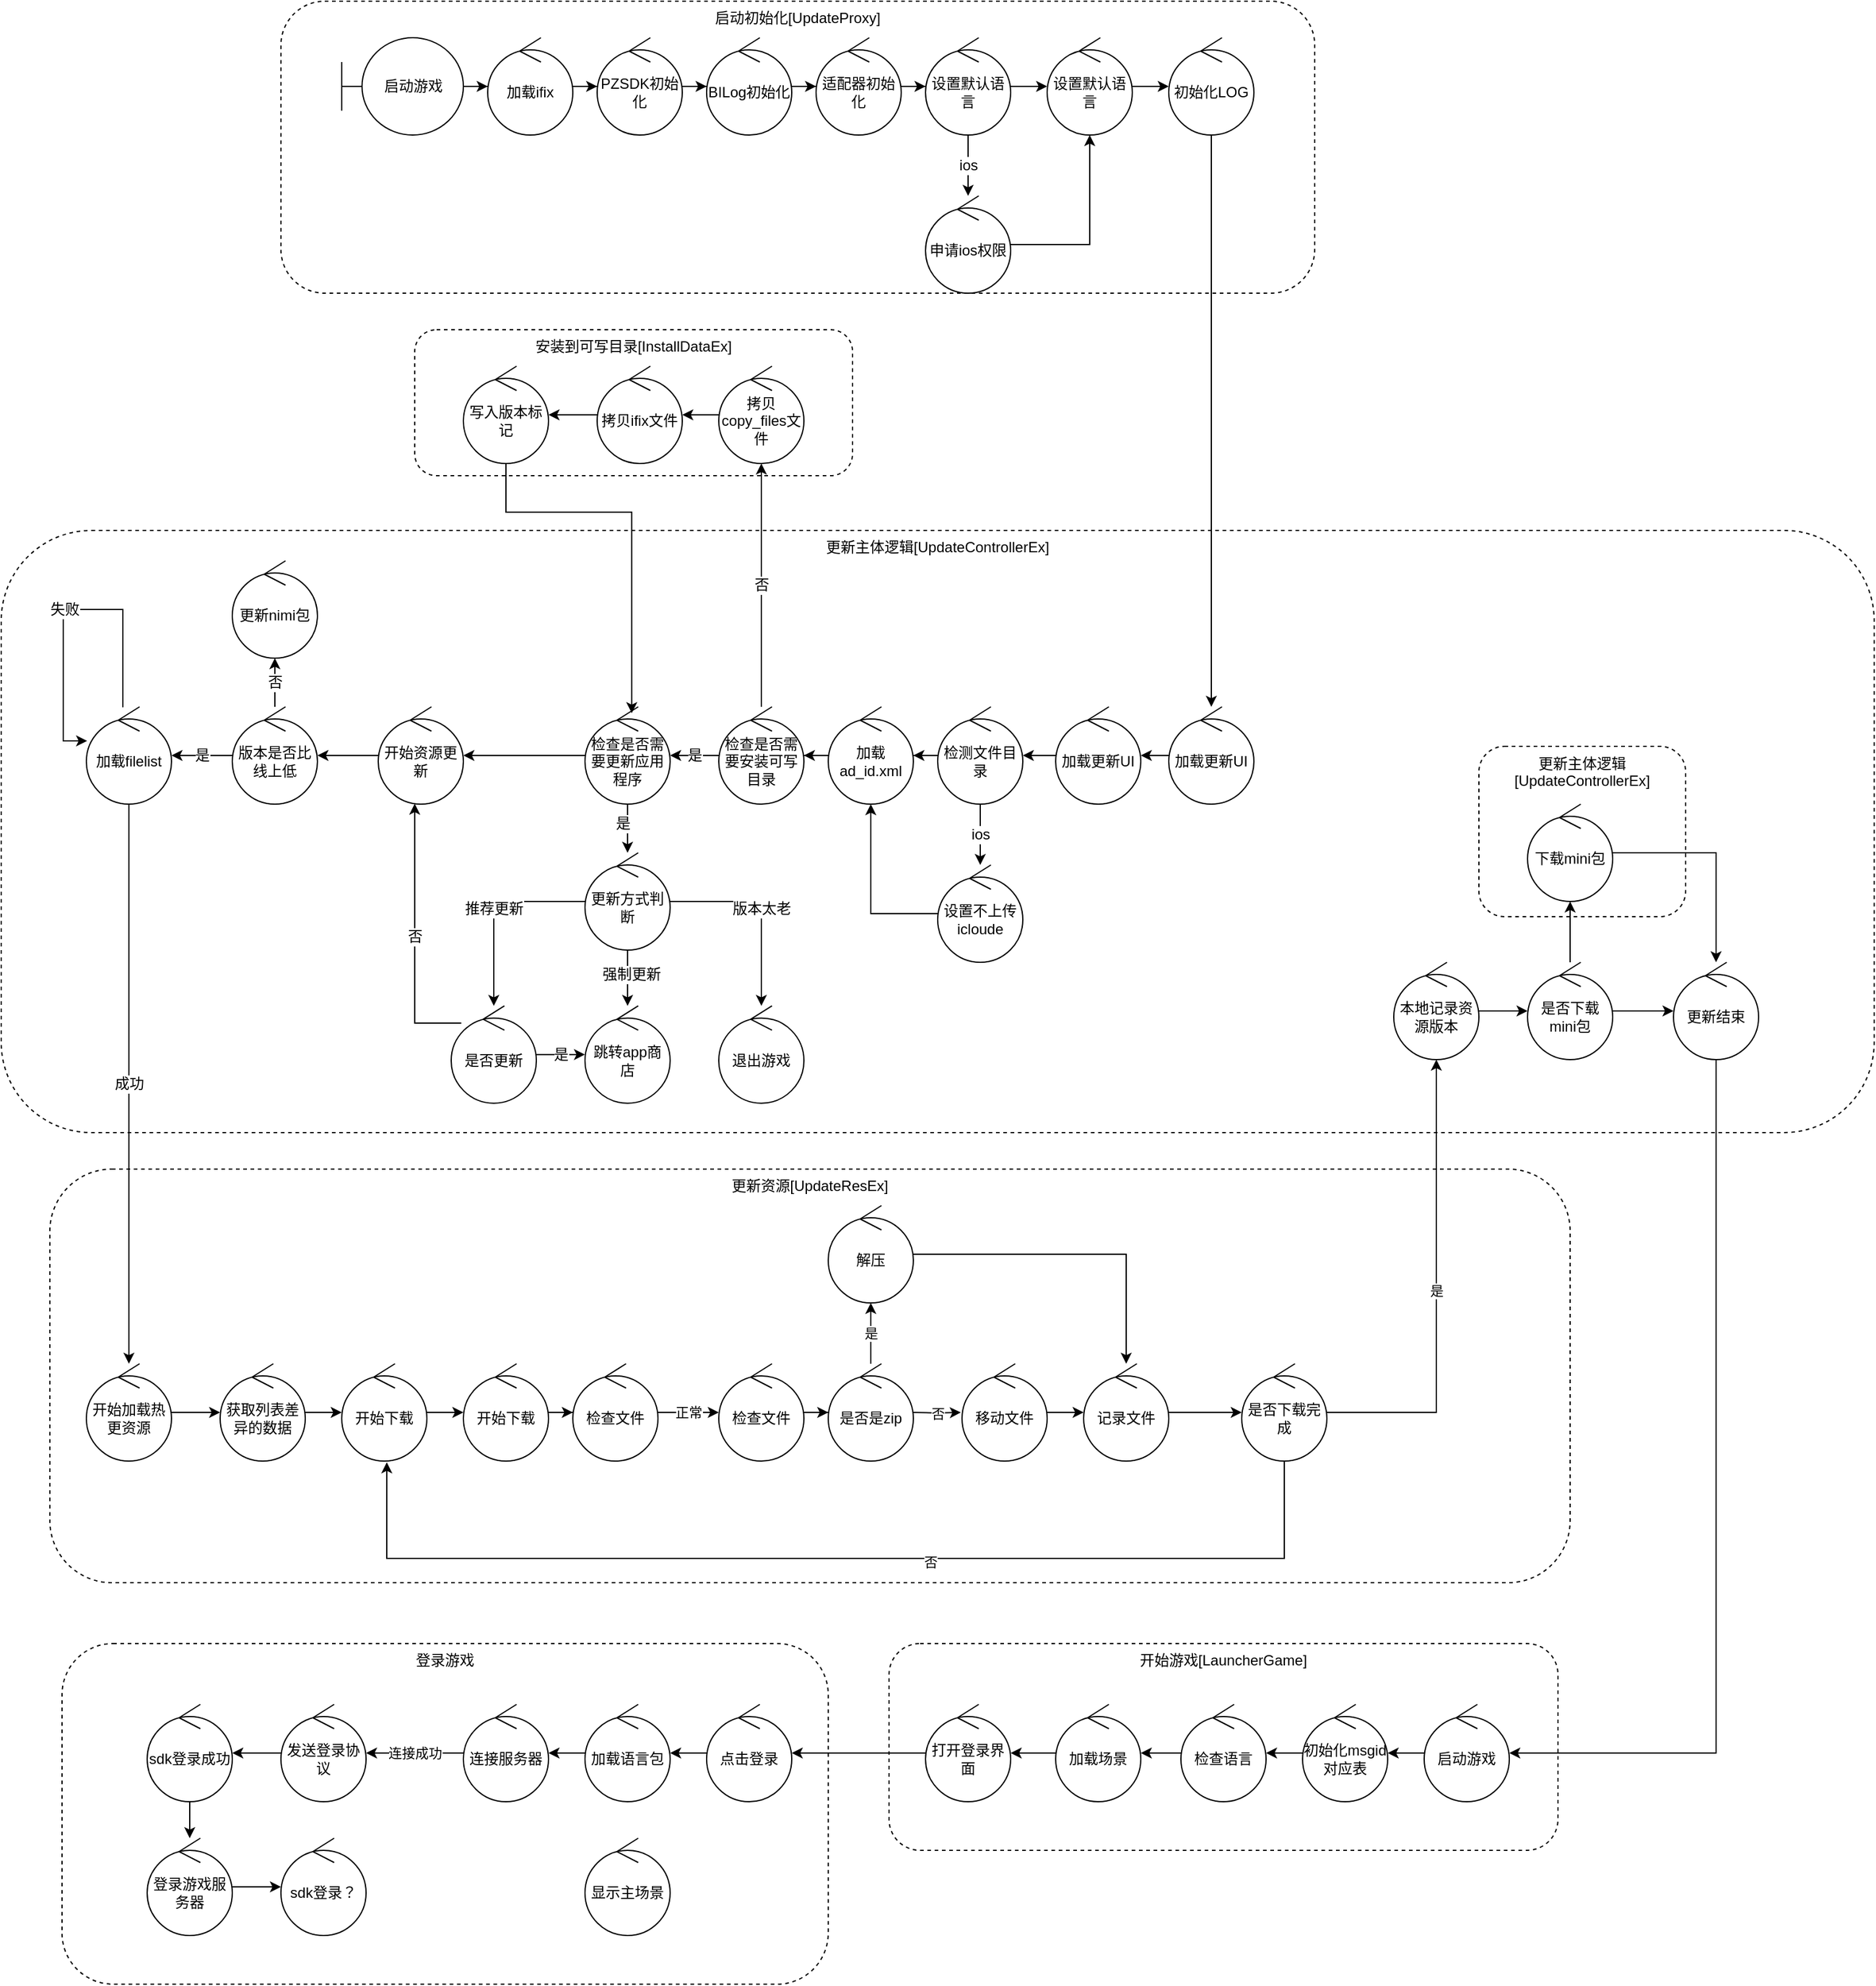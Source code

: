 <mxfile version="18.2.0" type="github">
  <diagram id="8CQ7pHACSbwYYKle6tcx" name="第 1 页">
    <mxGraphModel dx="1467" dy="766" grid="1" gridSize="10" guides="1" tooltips="1" connect="1" arrows="1" fold="1" page="1" pageScale="1" pageWidth="827" pageHeight="1169" math="0" shadow="0">
      <root>
        <mxCell id="0" />
        <mxCell id="1" parent="0" />
        <mxCell id="T8f0lB24S4ym5IK2Bucu-40" value="开始游戏[LauncherGame]" style="rounded=1;whiteSpace=wrap;html=1;fontSize=12;dashed=1;fillColor=none;verticalAlign=top;" parent="1" vertex="1">
          <mxGeometry x="780" y="1500" width="550" height="170" as="geometry" />
        </mxCell>
        <mxCell id="T8f0lB24S4ym5IK2Bucu-38" value="更新主体逻辑[UpdateControllerEx]" style="rounded=1;whiteSpace=wrap;html=1;fontSize=12;dashed=1;fillColor=none;verticalAlign=top;" parent="1" vertex="1">
          <mxGeometry x="1265" y="762.5" width="170" height="140" as="geometry" />
        </mxCell>
        <mxCell id="T8f0lB24S4ym5IK2Bucu-37" value="更新主体逻辑[UpdateControllerEx]" style="rounded=1;whiteSpace=wrap;html=1;fontSize=12;dashed=1;fillColor=none;verticalAlign=top;" parent="1" vertex="1">
          <mxGeometry x="50" y="585" width="1540" height="495" as="geometry" />
        </mxCell>
        <mxCell id="Xlquk3ks9NL8d3izdVPQ-58" value="启动初始化[UpdateProxy]" style="rounded=1;whiteSpace=wrap;html=1;fontSize=12;dashed=1;fillColor=none;verticalAlign=top;" parent="1" vertex="1">
          <mxGeometry x="280" y="150" width="850" height="240" as="geometry" />
        </mxCell>
        <mxCell id="T8f0lB24S4ym5IK2Bucu-29" value="更新资源[UpdateResEx]" style="rounded=1;whiteSpace=wrap;html=1;fontSize=12;dashed=1;fillColor=none;verticalAlign=top;" parent="1" vertex="1">
          <mxGeometry x="90" y="1110" width="1250" height="340" as="geometry" />
        </mxCell>
        <mxCell id="Xlquk3ks9NL8d3izdVPQ-56" value="安装到可写目录[InstallDataEx]" style="rounded=1;whiteSpace=wrap;html=1;fontSize=12;dashed=1;fillColor=none;verticalAlign=top;" parent="1" vertex="1">
          <mxGeometry x="390" y="420" width="360" height="120" as="geometry" />
        </mxCell>
        <mxCell id="Xlquk3ks9NL8d3izdVPQ-8" style="edgeStyle=orthogonalEdgeStyle;rounded=0;orthogonalLoop=1;jettySize=auto;html=1;fontSize=12;" parent="1" source="Xlquk3ks9NL8d3izdVPQ-1" target="Xlquk3ks9NL8d3izdVPQ-6" edge="1">
          <mxGeometry relative="1" as="geometry" />
        </mxCell>
        <mxCell id="Xlquk3ks9NL8d3izdVPQ-1" value="启动游戏" style="shape=umlBoundary;whiteSpace=wrap;html=1;fontSize=12;" parent="1" vertex="1">
          <mxGeometry x="330" y="180" width="100" height="80" as="geometry" />
        </mxCell>
        <mxCell id="Xlquk3ks9NL8d3izdVPQ-10" value="" style="edgeStyle=orthogonalEdgeStyle;rounded=0;orthogonalLoop=1;jettySize=auto;html=1;fontSize=12;" parent="1" source="Xlquk3ks9NL8d3izdVPQ-6" target="Xlquk3ks9NL8d3izdVPQ-9" edge="1">
          <mxGeometry relative="1" as="geometry" />
        </mxCell>
        <mxCell id="Xlquk3ks9NL8d3izdVPQ-6" value="加载ifix" style="ellipse;shape=umlControl;whiteSpace=wrap;html=1;fontSize=12;" parent="1" vertex="1">
          <mxGeometry x="450" y="180" width="70" height="80" as="geometry" />
        </mxCell>
        <mxCell id="Xlquk3ks9NL8d3izdVPQ-12" value="" style="edgeStyle=orthogonalEdgeStyle;rounded=0;orthogonalLoop=1;jettySize=auto;html=1;fontSize=12;" parent="1" source="Xlquk3ks9NL8d3izdVPQ-9" target="Xlquk3ks9NL8d3izdVPQ-11" edge="1">
          <mxGeometry relative="1" as="geometry" />
        </mxCell>
        <mxCell id="Xlquk3ks9NL8d3izdVPQ-9" value="PZSDK初始化" style="ellipse;shape=umlControl;whiteSpace=wrap;html=1;fontSize=12;" parent="1" vertex="1">
          <mxGeometry x="540" y="180" width="70" height="80" as="geometry" />
        </mxCell>
        <mxCell id="Xlquk3ks9NL8d3izdVPQ-14" value="" style="edgeStyle=orthogonalEdgeStyle;rounded=0;orthogonalLoop=1;jettySize=auto;html=1;fontSize=12;" parent="1" source="Xlquk3ks9NL8d3izdVPQ-11" target="Xlquk3ks9NL8d3izdVPQ-13" edge="1">
          <mxGeometry relative="1" as="geometry" />
        </mxCell>
        <mxCell id="Xlquk3ks9NL8d3izdVPQ-11" value="BILog初始化" style="ellipse;shape=umlControl;whiteSpace=wrap;html=1;fontSize=12;" parent="1" vertex="1">
          <mxGeometry x="630" y="180" width="70" height="80" as="geometry" />
        </mxCell>
        <mxCell id="Xlquk3ks9NL8d3izdVPQ-17" value="" style="edgeStyle=orthogonalEdgeStyle;rounded=0;orthogonalLoop=1;jettySize=auto;html=1;fontSize=12;" parent="1" source="Xlquk3ks9NL8d3izdVPQ-13" target="Xlquk3ks9NL8d3izdVPQ-16" edge="1">
          <mxGeometry relative="1" as="geometry" />
        </mxCell>
        <mxCell id="Xlquk3ks9NL8d3izdVPQ-13" value="适配器初始化" style="ellipse;shape=umlControl;whiteSpace=wrap;html=1;fontSize=12;" parent="1" vertex="1">
          <mxGeometry x="720" y="180" width="70" height="80" as="geometry" />
        </mxCell>
        <mxCell id="Xlquk3ks9NL8d3izdVPQ-19" value="ios" style="edgeStyle=orthogonalEdgeStyle;rounded=0;orthogonalLoop=1;jettySize=auto;html=1;fontSize=12;" parent="1" source="Xlquk3ks9NL8d3izdVPQ-16" target="Xlquk3ks9NL8d3izdVPQ-18" edge="1">
          <mxGeometry relative="1" as="geometry">
            <Array as="points">
              <mxPoint x="845" y="290" />
              <mxPoint x="845" y="290" />
            </Array>
          </mxGeometry>
        </mxCell>
        <mxCell id="Xlquk3ks9NL8d3izdVPQ-21" value="" style="edgeStyle=orthogonalEdgeStyle;rounded=0;orthogonalLoop=1;jettySize=auto;html=1;fontSize=12;" parent="1" source="Xlquk3ks9NL8d3izdVPQ-16" target="Xlquk3ks9NL8d3izdVPQ-20" edge="1">
          <mxGeometry relative="1" as="geometry" />
        </mxCell>
        <mxCell id="Xlquk3ks9NL8d3izdVPQ-16" value="设置默认语言" style="ellipse;shape=umlControl;whiteSpace=wrap;html=1;fontSize=12;" parent="1" vertex="1">
          <mxGeometry x="810" y="180" width="70" height="80" as="geometry" />
        </mxCell>
        <mxCell id="Xlquk3ks9NL8d3izdVPQ-22" style="edgeStyle=orthogonalEdgeStyle;rounded=0;orthogonalLoop=1;jettySize=auto;html=1;fontSize=12;" parent="1" source="Xlquk3ks9NL8d3izdVPQ-18" target="Xlquk3ks9NL8d3izdVPQ-20" edge="1">
          <mxGeometry relative="1" as="geometry" />
        </mxCell>
        <mxCell id="Xlquk3ks9NL8d3izdVPQ-18" value="申请ios权限" style="ellipse;shape=umlControl;whiteSpace=wrap;html=1;fontSize=12;" parent="1" vertex="1">
          <mxGeometry x="810" y="310" width="70" height="80" as="geometry" />
        </mxCell>
        <mxCell id="Xlquk3ks9NL8d3izdVPQ-24" value="" style="edgeStyle=orthogonalEdgeStyle;rounded=0;orthogonalLoop=1;jettySize=auto;html=1;fontSize=12;" parent="1" source="Xlquk3ks9NL8d3izdVPQ-20" target="Xlquk3ks9NL8d3izdVPQ-23" edge="1">
          <mxGeometry relative="1" as="geometry" />
        </mxCell>
        <mxCell id="Xlquk3ks9NL8d3izdVPQ-20" value="设置默认语言" style="ellipse;shape=umlControl;whiteSpace=wrap;html=1;fontSize=12;" parent="1" vertex="1">
          <mxGeometry x="910" y="180" width="70" height="80" as="geometry" />
        </mxCell>
        <mxCell id="Xlquk3ks9NL8d3izdVPQ-26" value="" style="edgeStyle=orthogonalEdgeStyle;rounded=0;orthogonalLoop=1;jettySize=auto;html=1;fontSize=12;" parent="1" source="Xlquk3ks9NL8d3izdVPQ-23" target="Xlquk3ks9NL8d3izdVPQ-25" edge="1">
          <mxGeometry relative="1" as="geometry" />
        </mxCell>
        <mxCell id="Xlquk3ks9NL8d3izdVPQ-23" value="初始化LOG" style="ellipse;shape=umlControl;whiteSpace=wrap;html=1;fontSize=12;" parent="1" vertex="1">
          <mxGeometry x="1010" y="180" width="70" height="80" as="geometry" />
        </mxCell>
        <mxCell id="Xlquk3ks9NL8d3izdVPQ-29" value="" style="edgeStyle=orthogonalEdgeStyle;rounded=0;orthogonalLoop=1;jettySize=auto;html=1;fontSize=12;" parent="1" source="Xlquk3ks9NL8d3izdVPQ-25" target="Xlquk3ks9NL8d3izdVPQ-28" edge="1">
          <mxGeometry relative="1" as="geometry" />
        </mxCell>
        <mxCell id="Xlquk3ks9NL8d3izdVPQ-25" value="加载更新UI" style="ellipse;shape=umlControl;whiteSpace=wrap;html=1;fontSize=12;" parent="1" vertex="1">
          <mxGeometry x="1010" y="730" width="70" height="80" as="geometry" />
        </mxCell>
        <mxCell id="Xlquk3ks9NL8d3izdVPQ-31" value="" style="edgeStyle=orthogonalEdgeStyle;rounded=0;orthogonalLoop=1;jettySize=auto;html=1;fontSize=12;" parent="1" source="Xlquk3ks9NL8d3izdVPQ-28" target="Xlquk3ks9NL8d3izdVPQ-30" edge="1">
          <mxGeometry relative="1" as="geometry" />
        </mxCell>
        <mxCell id="Xlquk3ks9NL8d3izdVPQ-28" value="加载更新UI" style="ellipse;shape=umlControl;whiteSpace=wrap;html=1;fontSize=12;" parent="1" vertex="1">
          <mxGeometry x="917" y="730" width="70" height="80" as="geometry" />
        </mxCell>
        <mxCell id="Xlquk3ks9NL8d3izdVPQ-33" value="" style="edgeStyle=orthogonalEdgeStyle;rounded=0;orthogonalLoop=1;jettySize=auto;html=1;fontSize=12;" parent="1" source="Xlquk3ks9NL8d3izdVPQ-30" target="Xlquk3ks9NL8d3izdVPQ-32" edge="1">
          <mxGeometry relative="1" as="geometry" />
        </mxCell>
        <mxCell id="Xlquk3ks9NL8d3izdVPQ-35" value="ios" style="edgeStyle=orthogonalEdgeStyle;rounded=0;orthogonalLoop=1;jettySize=auto;html=1;fontSize=12;" parent="1" source="Xlquk3ks9NL8d3izdVPQ-30" target="Xlquk3ks9NL8d3izdVPQ-34" edge="1">
          <mxGeometry relative="1" as="geometry" />
        </mxCell>
        <mxCell id="Xlquk3ks9NL8d3izdVPQ-30" value="检测文件目录" style="ellipse;shape=umlControl;whiteSpace=wrap;html=1;fontSize=12;" parent="1" vertex="1">
          <mxGeometry x="820" y="730" width="70" height="80" as="geometry" />
        </mxCell>
        <mxCell id="Xlquk3ks9NL8d3izdVPQ-38" value="" style="edgeStyle=orthogonalEdgeStyle;rounded=0;orthogonalLoop=1;jettySize=auto;html=1;fontSize=12;" parent="1" source="Xlquk3ks9NL8d3izdVPQ-32" target="Xlquk3ks9NL8d3izdVPQ-37" edge="1">
          <mxGeometry relative="1" as="geometry" />
        </mxCell>
        <mxCell id="Xlquk3ks9NL8d3izdVPQ-32" value="加载ad_id.xml" style="ellipse;shape=umlControl;whiteSpace=wrap;html=1;fontSize=12;" parent="1" vertex="1">
          <mxGeometry x="730" y="730" width="70" height="80" as="geometry" />
        </mxCell>
        <mxCell id="Xlquk3ks9NL8d3izdVPQ-36" style="edgeStyle=orthogonalEdgeStyle;rounded=0;orthogonalLoop=1;jettySize=auto;html=1;fontSize=12;" parent="1" source="Xlquk3ks9NL8d3izdVPQ-34" target="Xlquk3ks9NL8d3izdVPQ-32" edge="1">
          <mxGeometry relative="1" as="geometry" />
        </mxCell>
        <mxCell id="Xlquk3ks9NL8d3izdVPQ-34" value="设置不上传icloude" style="ellipse;shape=umlControl;whiteSpace=wrap;html=1;fontSize=12;" parent="1" vertex="1">
          <mxGeometry x="820" y="860" width="70" height="80" as="geometry" />
        </mxCell>
        <mxCell id="Xlquk3ks9NL8d3izdVPQ-60" value="是" style="edgeStyle=orthogonalEdgeStyle;rounded=0;orthogonalLoop=1;jettySize=auto;html=1;fontSize=12;" parent="1" source="Xlquk3ks9NL8d3izdVPQ-37" target="Xlquk3ks9NL8d3izdVPQ-59" edge="1">
          <mxGeometry relative="1" as="geometry" />
        </mxCell>
        <mxCell id="Xlquk3ks9NL8d3izdVPQ-78" value="否" style="edgeStyle=orthogonalEdgeStyle;rounded=0;orthogonalLoop=1;jettySize=auto;html=1;fontSize=12;" parent="1" source="Xlquk3ks9NL8d3izdVPQ-37" target="Xlquk3ks9NL8d3izdVPQ-41" edge="1">
          <mxGeometry relative="1" as="geometry" />
        </mxCell>
        <mxCell id="Xlquk3ks9NL8d3izdVPQ-37" value="检查是否需要安装可写目录" style="ellipse;shape=umlControl;whiteSpace=wrap;html=1;fontSize=12;" parent="1" vertex="1">
          <mxGeometry x="640" y="730" width="70" height="80" as="geometry" />
        </mxCell>
        <mxCell id="Xlquk3ks9NL8d3izdVPQ-50" value="" style="edgeStyle=orthogonalEdgeStyle;rounded=0;orthogonalLoop=1;jettySize=auto;html=1;fontSize=12;" parent="1" source="Xlquk3ks9NL8d3izdVPQ-41" target="Xlquk3ks9NL8d3izdVPQ-49" edge="1">
          <mxGeometry relative="1" as="geometry" />
        </mxCell>
        <mxCell id="Xlquk3ks9NL8d3izdVPQ-41" value="拷贝copy_files文件" style="ellipse;shape=umlControl;whiteSpace=wrap;html=1;fontSize=12;" parent="1" vertex="1">
          <mxGeometry x="640" y="450" width="70" height="80" as="geometry" />
        </mxCell>
        <mxCell id="Xlquk3ks9NL8d3izdVPQ-52" value="" style="edgeStyle=orthogonalEdgeStyle;rounded=0;orthogonalLoop=1;jettySize=auto;html=1;fontSize=12;" parent="1" source="Xlquk3ks9NL8d3izdVPQ-49" target="Xlquk3ks9NL8d3izdVPQ-51" edge="1">
          <mxGeometry relative="1" as="geometry" />
        </mxCell>
        <mxCell id="Xlquk3ks9NL8d3izdVPQ-49" value="拷贝ifix文件" style="ellipse;shape=umlControl;whiteSpace=wrap;html=1;fontSize=12;" parent="1" vertex="1">
          <mxGeometry x="540" y="450" width="70" height="80" as="geometry" />
        </mxCell>
        <mxCell id="Xlquk3ks9NL8d3izdVPQ-77" style="edgeStyle=orthogonalEdgeStyle;rounded=0;orthogonalLoop=1;jettySize=auto;html=1;entryX=0.549;entryY=0.065;entryDx=0;entryDy=0;entryPerimeter=0;fontSize=12;" parent="1" source="Xlquk3ks9NL8d3izdVPQ-51" target="Xlquk3ks9NL8d3izdVPQ-59" edge="1">
          <mxGeometry relative="1" as="geometry">
            <Array as="points">
              <mxPoint x="465" y="570" />
              <mxPoint x="568" y="570" />
            </Array>
          </mxGeometry>
        </mxCell>
        <mxCell id="Xlquk3ks9NL8d3izdVPQ-51" value="写入版本标记" style="ellipse;shape=umlControl;whiteSpace=wrap;html=1;fontSize=12;" parent="1" vertex="1">
          <mxGeometry x="430" y="450" width="70" height="80" as="geometry" />
        </mxCell>
        <mxCell id="Xlquk3ks9NL8d3izdVPQ-62" value="" style="edgeStyle=orthogonalEdgeStyle;rounded=0;orthogonalLoop=1;jettySize=auto;html=1;fontSize=12;" parent="1" source="Xlquk3ks9NL8d3izdVPQ-59" target="Xlquk3ks9NL8d3izdVPQ-61" edge="1">
          <mxGeometry relative="1" as="geometry" />
        </mxCell>
        <mxCell id="Xlquk3ks9NL8d3izdVPQ-63" value="是" style="edgeLabel;html=1;align=center;verticalAlign=middle;resizable=0;points=[];fontSize=12;" parent="Xlquk3ks9NL8d3izdVPQ-62" vertex="1" connectable="0">
          <mxGeometry x="-0.208" y="-4" relative="1" as="geometry">
            <mxPoint as="offset" />
          </mxGeometry>
        </mxCell>
        <mxCell id="Xlquk3ks9NL8d3izdVPQ-75" style="edgeStyle=orthogonalEdgeStyle;rounded=0;orthogonalLoop=1;jettySize=auto;html=1;fontSize=12;" parent="1" source="Xlquk3ks9NL8d3izdVPQ-59" target="Xlquk3ks9NL8d3izdVPQ-73" edge="1">
          <mxGeometry relative="1" as="geometry" />
        </mxCell>
        <mxCell id="Xlquk3ks9NL8d3izdVPQ-59" value="检查是否需要更新应用程序" style="ellipse;shape=umlControl;whiteSpace=wrap;html=1;fontSize=12;" parent="1" vertex="1">
          <mxGeometry x="530" y="730" width="70" height="80" as="geometry" />
        </mxCell>
        <mxCell id="Xlquk3ks9NL8d3izdVPQ-65" value="" style="edgeStyle=orthogonalEdgeStyle;rounded=0;orthogonalLoop=1;jettySize=auto;html=1;fontSize=12;" parent="1" source="Xlquk3ks9NL8d3izdVPQ-61" target="Xlquk3ks9NL8d3izdVPQ-64" edge="1">
          <mxGeometry relative="1" as="geometry" />
        </mxCell>
        <mxCell id="Xlquk3ks9NL8d3izdVPQ-66" value="强制更新" style="edgeLabel;html=1;align=center;verticalAlign=middle;resizable=0;points=[];fontSize=12;" parent="Xlquk3ks9NL8d3izdVPQ-65" vertex="1" connectable="0">
          <mxGeometry x="-0.136" y="3" relative="1" as="geometry">
            <mxPoint as="offset" />
          </mxGeometry>
        </mxCell>
        <mxCell id="Xlquk3ks9NL8d3izdVPQ-68" value="推荐更新" style="edgeStyle=orthogonalEdgeStyle;rounded=0;orthogonalLoop=1;jettySize=auto;html=1;fontSize=12;" parent="1" source="Xlquk3ks9NL8d3izdVPQ-61" target="Xlquk3ks9NL8d3izdVPQ-67" edge="1">
          <mxGeometry relative="1" as="geometry" />
        </mxCell>
        <mxCell id="Xlquk3ks9NL8d3izdVPQ-70" value="版本太老" style="edgeStyle=orthogonalEdgeStyle;rounded=0;orthogonalLoop=1;jettySize=auto;html=1;fontSize=12;" parent="1" source="Xlquk3ks9NL8d3izdVPQ-61" target="Xlquk3ks9NL8d3izdVPQ-69" edge="1">
          <mxGeometry relative="1" as="geometry" />
        </mxCell>
        <mxCell id="Xlquk3ks9NL8d3izdVPQ-61" value="更新方式判断" style="ellipse;shape=umlControl;whiteSpace=wrap;html=1;fontSize=12;" parent="1" vertex="1">
          <mxGeometry x="530" y="850" width="70" height="80" as="geometry" />
        </mxCell>
        <mxCell id="Xlquk3ks9NL8d3izdVPQ-64" value="跳转app商店" style="ellipse;shape=umlControl;whiteSpace=wrap;html=1;fontSize=12;" parent="1" vertex="1">
          <mxGeometry x="530" y="975.83" width="70" height="80" as="geometry" />
        </mxCell>
        <mxCell id="Xlquk3ks9NL8d3izdVPQ-72" value="是" style="edgeStyle=orthogonalEdgeStyle;rounded=0;orthogonalLoop=1;jettySize=auto;html=1;fontSize=12;" parent="1" source="Xlquk3ks9NL8d3izdVPQ-67" target="Xlquk3ks9NL8d3izdVPQ-64" edge="1">
          <mxGeometry relative="1" as="geometry" />
        </mxCell>
        <mxCell id="Xlquk3ks9NL8d3izdVPQ-74" value="否" style="edgeStyle=orthogonalEdgeStyle;rounded=0;orthogonalLoop=1;jettySize=auto;html=1;fontSize=12;" parent="1" source="Xlquk3ks9NL8d3izdVPQ-67" target="Xlquk3ks9NL8d3izdVPQ-73" edge="1">
          <mxGeometry relative="1" as="geometry">
            <Array as="points">
              <mxPoint x="390" y="990" />
            </Array>
          </mxGeometry>
        </mxCell>
        <mxCell id="Xlquk3ks9NL8d3izdVPQ-67" value="是否更新" style="ellipse;shape=umlControl;whiteSpace=wrap;html=1;fontSize=12;" parent="1" vertex="1">
          <mxGeometry x="420" y="975.83" width="70" height="80" as="geometry" />
        </mxCell>
        <mxCell id="Xlquk3ks9NL8d3izdVPQ-69" value="退出游戏" style="ellipse;shape=umlControl;whiteSpace=wrap;html=1;fontSize=12;" parent="1" vertex="1">
          <mxGeometry x="640" y="975.83" width="70" height="80" as="geometry" />
        </mxCell>
        <mxCell id="Xlquk3ks9NL8d3izdVPQ-80" value="" style="edgeStyle=orthogonalEdgeStyle;rounded=0;orthogonalLoop=1;jettySize=auto;html=1;fontSize=12;" parent="1" source="Xlquk3ks9NL8d3izdVPQ-73" target="Xlquk3ks9NL8d3izdVPQ-79" edge="1">
          <mxGeometry relative="1" as="geometry" />
        </mxCell>
        <mxCell id="Xlquk3ks9NL8d3izdVPQ-73" value="开始资源更新" style="ellipse;shape=umlControl;whiteSpace=wrap;html=1;fontSize=12;" parent="1" vertex="1">
          <mxGeometry x="360" y="730" width="70" height="80" as="geometry" />
        </mxCell>
        <mxCell id="Xlquk3ks9NL8d3izdVPQ-82" value="是" style="edgeStyle=orthogonalEdgeStyle;rounded=0;orthogonalLoop=1;jettySize=auto;html=1;fontSize=12;" parent="1" source="Xlquk3ks9NL8d3izdVPQ-79" target="Xlquk3ks9NL8d3izdVPQ-81" edge="1">
          <mxGeometry relative="1" as="geometry" />
        </mxCell>
        <mxCell id="Xlquk3ks9NL8d3izdVPQ-84" value="否" style="edgeStyle=orthogonalEdgeStyle;rounded=0;orthogonalLoop=1;jettySize=auto;html=1;fontSize=12;" parent="1" source="Xlquk3ks9NL8d3izdVPQ-79" target="Xlquk3ks9NL8d3izdVPQ-83" edge="1">
          <mxGeometry relative="1" as="geometry" />
        </mxCell>
        <mxCell id="Xlquk3ks9NL8d3izdVPQ-79" value="版本是否比线上低" style="ellipse;shape=umlControl;whiteSpace=wrap;html=1;fontSize=12;" parent="1" vertex="1">
          <mxGeometry x="240" y="730" width="70" height="80" as="geometry" />
        </mxCell>
        <mxCell id="Xlquk3ks9NL8d3izdVPQ-90" value="成功" style="edgeStyle=orthogonalEdgeStyle;rounded=0;orthogonalLoop=1;jettySize=auto;html=1;fontSize=12;" parent="1" source="Xlquk3ks9NL8d3izdVPQ-81" target="Xlquk3ks9NL8d3izdVPQ-89" edge="1">
          <mxGeometry relative="1" as="geometry" />
        </mxCell>
        <mxCell id="Xlquk3ks9NL8d3izdVPQ-92" value="失败" style="edgeStyle=orthogonalEdgeStyle;rounded=0;orthogonalLoop=1;jettySize=auto;html=1;fontSize=12;entryX=0.009;entryY=0.35;entryDx=0;entryDy=0;entryPerimeter=0;" parent="1" source="Xlquk3ks9NL8d3izdVPQ-81" target="Xlquk3ks9NL8d3izdVPQ-81" edge="1">
          <mxGeometry relative="1" as="geometry">
            <mxPoint x="135" y="590" as="targetPoint" />
            <Array as="points">
              <mxPoint x="150" y="650" />
              <mxPoint x="101" y="650" />
              <mxPoint x="101" y="758" />
            </Array>
          </mxGeometry>
        </mxCell>
        <mxCell id="Xlquk3ks9NL8d3izdVPQ-81" value="加载filelist" style="ellipse;shape=umlControl;whiteSpace=wrap;html=1;fontSize=12;" parent="1" vertex="1">
          <mxGeometry x="120" y="730" width="70" height="80" as="geometry" />
        </mxCell>
        <mxCell id="Xlquk3ks9NL8d3izdVPQ-83" value="更新nimi包" style="ellipse;shape=umlControl;whiteSpace=wrap;html=1;fontSize=12;" parent="1" vertex="1">
          <mxGeometry x="240" y="610" width="70" height="80" as="geometry" />
        </mxCell>
        <mxCell id="T8f0lB24S4ym5IK2Bucu-2" value="" style="edgeStyle=orthogonalEdgeStyle;rounded=0;orthogonalLoop=1;jettySize=auto;html=1;" parent="1" source="Xlquk3ks9NL8d3izdVPQ-89" target="T8f0lB24S4ym5IK2Bucu-1" edge="1">
          <mxGeometry relative="1" as="geometry" />
        </mxCell>
        <mxCell id="Xlquk3ks9NL8d3izdVPQ-89" value="开始加载热更资源" style="ellipse;shape=umlControl;whiteSpace=wrap;html=1;fontSize=12;" parent="1" vertex="1">
          <mxGeometry x="120" y="1270" width="70" height="80" as="geometry" />
        </mxCell>
        <mxCell id="T8f0lB24S4ym5IK2Bucu-4" value="" style="edgeStyle=orthogonalEdgeStyle;rounded=0;orthogonalLoop=1;jettySize=auto;html=1;" parent="1" source="T8f0lB24S4ym5IK2Bucu-1" target="T8f0lB24S4ym5IK2Bucu-3" edge="1">
          <mxGeometry relative="1" as="geometry" />
        </mxCell>
        <mxCell id="T8f0lB24S4ym5IK2Bucu-1" value="获取列表差异的数据" style="ellipse;shape=umlControl;whiteSpace=wrap;html=1;fontSize=12;" parent="1" vertex="1">
          <mxGeometry x="230" y="1270" width="70" height="80" as="geometry" />
        </mxCell>
        <mxCell id="T8f0lB24S4ym5IK2Bucu-6" value="" style="edgeStyle=orthogonalEdgeStyle;rounded=0;orthogonalLoop=1;jettySize=auto;html=1;" parent="1" source="T8f0lB24S4ym5IK2Bucu-3" target="T8f0lB24S4ym5IK2Bucu-5" edge="1">
          <mxGeometry relative="1" as="geometry" />
        </mxCell>
        <mxCell id="T8f0lB24S4ym5IK2Bucu-3" value="开始下载" style="ellipse;shape=umlControl;whiteSpace=wrap;html=1;fontSize=12;" parent="1" vertex="1">
          <mxGeometry x="330" y="1270" width="70" height="80" as="geometry" />
        </mxCell>
        <mxCell id="T8f0lB24S4ym5IK2Bucu-13" value="" style="edgeStyle=orthogonalEdgeStyle;rounded=0;orthogonalLoop=1;jettySize=auto;html=1;" parent="1" source="T8f0lB24S4ym5IK2Bucu-5" target="T8f0lB24S4ym5IK2Bucu-12" edge="1">
          <mxGeometry relative="1" as="geometry" />
        </mxCell>
        <mxCell id="T8f0lB24S4ym5IK2Bucu-5" value="开始下载" style="ellipse;shape=umlControl;whiteSpace=wrap;html=1;fontSize=12;" parent="1" vertex="1">
          <mxGeometry x="430" y="1270" width="70" height="80" as="geometry" />
        </mxCell>
        <mxCell id="T8f0lB24S4ym5IK2Bucu-8" style="edgeStyle=orthogonalEdgeStyle;rounded=0;orthogonalLoop=1;jettySize=auto;html=1;entryX=0.529;entryY=1.013;entryDx=0;entryDy=0;entryPerimeter=0;" parent="1" source="T8f0lB24S4ym5IK2Bucu-7" target="T8f0lB24S4ym5IK2Bucu-3" edge="1">
          <mxGeometry relative="1" as="geometry">
            <Array as="points">
              <mxPoint x="945" y="1430" />
              <mxPoint x="437" y="1430" />
            </Array>
          </mxGeometry>
        </mxCell>
        <mxCell id="T8f0lB24S4ym5IK2Bucu-9" value="否" style="edgeLabel;html=1;align=center;verticalAlign=middle;resizable=0;points=[];" parent="T8f0lB24S4ym5IK2Bucu-8" vertex="1" connectable="0">
          <mxGeometry x="-0.173" y="3" relative="1" as="geometry">
            <mxPoint as="offset" />
          </mxGeometry>
        </mxCell>
        <mxCell id="T8f0lB24S4ym5IK2Bucu-11" value="是" style="edgeStyle=orthogonalEdgeStyle;rounded=0;orthogonalLoop=1;jettySize=auto;html=1;" parent="1" source="T8f0lB24S4ym5IK2Bucu-7" target="T8f0lB24S4ym5IK2Bucu-10" edge="1">
          <mxGeometry relative="1" as="geometry" />
        </mxCell>
        <mxCell id="T8f0lB24S4ym5IK2Bucu-7" value="是否下载完成" style="ellipse;shape=umlControl;whiteSpace=wrap;html=1;fontSize=12;" parent="1" vertex="1">
          <mxGeometry x="1070" y="1270" width="70" height="80" as="geometry" />
        </mxCell>
        <mxCell id="T8f0lB24S4ym5IK2Bucu-31" value="" style="edgeStyle=orthogonalEdgeStyle;rounded=0;orthogonalLoop=1;jettySize=auto;html=1;" parent="1" source="T8f0lB24S4ym5IK2Bucu-10" target="T8f0lB24S4ym5IK2Bucu-30" edge="1">
          <mxGeometry relative="1" as="geometry" />
        </mxCell>
        <mxCell id="T8f0lB24S4ym5IK2Bucu-10" value="本地记录资源版本" style="ellipse;shape=umlControl;whiteSpace=wrap;html=1;fontSize=12;" parent="1" vertex="1">
          <mxGeometry x="1195" y="940" width="70" height="80" as="geometry" />
        </mxCell>
        <mxCell id="T8f0lB24S4ym5IK2Bucu-15" value="正常" style="edgeStyle=orthogonalEdgeStyle;rounded=0;orthogonalLoop=1;jettySize=auto;html=1;" parent="1" source="T8f0lB24S4ym5IK2Bucu-12" target="T8f0lB24S4ym5IK2Bucu-14" edge="1">
          <mxGeometry relative="1" as="geometry" />
        </mxCell>
        <mxCell id="T8f0lB24S4ym5IK2Bucu-12" value="检查文件" style="ellipse;shape=umlControl;whiteSpace=wrap;html=1;fontSize=12;" parent="1" vertex="1">
          <mxGeometry x="520" y="1270" width="70" height="80" as="geometry" />
        </mxCell>
        <mxCell id="T8f0lB24S4ym5IK2Bucu-17" value="" style="edgeStyle=orthogonalEdgeStyle;rounded=0;orthogonalLoop=1;jettySize=auto;html=1;" parent="1" source="T8f0lB24S4ym5IK2Bucu-14" target="T8f0lB24S4ym5IK2Bucu-16" edge="1">
          <mxGeometry relative="1" as="geometry" />
        </mxCell>
        <mxCell id="T8f0lB24S4ym5IK2Bucu-14" value="检查文件" style="ellipse;shape=umlControl;whiteSpace=wrap;html=1;fontSize=12;" parent="1" vertex="1">
          <mxGeometry x="640" y="1270" width="70" height="80" as="geometry" />
        </mxCell>
        <mxCell id="T8f0lB24S4ym5IK2Bucu-19" value="是" style="edgeStyle=orthogonalEdgeStyle;rounded=0;orthogonalLoop=1;jettySize=auto;html=1;" parent="1" source="T8f0lB24S4ym5IK2Bucu-16" target="T8f0lB24S4ym5IK2Bucu-18" edge="1">
          <mxGeometry relative="1" as="geometry" />
        </mxCell>
        <mxCell id="T8f0lB24S4ym5IK2Bucu-21" value="否" style="edgeStyle=orthogonalEdgeStyle;rounded=0;orthogonalLoop=1;jettySize=auto;html=1;" parent="1" edge="1">
          <mxGeometry relative="1" as="geometry">
            <mxPoint x="799" y="1310" as="sourcePoint" />
            <mxPoint x="839" y="1310" as="targetPoint" />
          </mxGeometry>
        </mxCell>
        <mxCell id="T8f0lB24S4ym5IK2Bucu-16" value="是否是zip" style="ellipse;shape=umlControl;whiteSpace=wrap;html=1;fontSize=12;" parent="1" vertex="1">
          <mxGeometry x="730" y="1270" width="70" height="80" as="geometry" />
        </mxCell>
        <mxCell id="T8f0lB24S4ym5IK2Bucu-25" style="edgeStyle=orthogonalEdgeStyle;rounded=0;orthogonalLoop=1;jettySize=auto;html=1;" parent="1" source="T8f0lB24S4ym5IK2Bucu-18" target="T8f0lB24S4ym5IK2Bucu-23" edge="1">
          <mxGeometry relative="1" as="geometry" />
        </mxCell>
        <mxCell id="T8f0lB24S4ym5IK2Bucu-18" value="解压" style="ellipse;shape=umlControl;whiteSpace=wrap;html=1;fontSize=12;" parent="1" vertex="1">
          <mxGeometry x="730" y="1140" width="70" height="80" as="geometry" />
        </mxCell>
        <mxCell id="T8f0lB24S4ym5IK2Bucu-24" value="" style="edgeStyle=orthogonalEdgeStyle;rounded=0;orthogonalLoop=1;jettySize=auto;html=1;" parent="1" source="T8f0lB24S4ym5IK2Bucu-20" target="T8f0lB24S4ym5IK2Bucu-23" edge="1">
          <mxGeometry relative="1" as="geometry" />
        </mxCell>
        <mxCell id="T8f0lB24S4ym5IK2Bucu-20" value="移动文件" style="ellipse;shape=umlControl;whiteSpace=wrap;html=1;fontSize=12;" parent="1" vertex="1">
          <mxGeometry x="840" y="1270" width="70" height="80" as="geometry" />
        </mxCell>
        <mxCell id="T8f0lB24S4ym5IK2Bucu-26" style="edgeStyle=orthogonalEdgeStyle;rounded=0;orthogonalLoop=1;jettySize=auto;html=1;" parent="1" source="T8f0lB24S4ym5IK2Bucu-23" target="T8f0lB24S4ym5IK2Bucu-7" edge="1">
          <mxGeometry relative="1" as="geometry" />
        </mxCell>
        <mxCell id="T8f0lB24S4ym5IK2Bucu-23" value="记录文件" style="ellipse;shape=umlControl;whiteSpace=wrap;html=1;fontSize=12;" parent="1" vertex="1">
          <mxGeometry x="940" y="1270" width="70" height="80" as="geometry" />
        </mxCell>
        <mxCell id="T8f0lB24S4ym5IK2Bucu-33" value="" style="edgeStyle=orthogonalEdgeStyle;rounded=0;orthogonalLoop=1;jettySize=auto;html=1;" parent="1" source="T8f0lB24S4ym5IK2Bucu-30" target="T8f0lB24S4ym5IK2Bucu-32" edge="1">
          <mxGeometry relative="1" as="geometry" />
        </mxCell>
        <mxCell id="T8f0lB24S4ym5IK2Bucu-35" value="" style="edgeStyle=orthogonalEdgeStyle;rounded=0;orthogonalLoop=1;jettySize=auto;html=1;" parent="1" source="T8f0lB24S4ym5IK2Bucu-30" target="T8f0lB24S4ym5IK2Bucu-34" edge="1">
          <mxGeometry relative="1" as="geometry" />
        </mxCell>
        <mxCell id="T8f0lB24S4ym5IK2Bucu-30" value="是否下载mini包" style="ellipse;shape=umlControl;whiteSpace=wrap;html=1;fontSize=12;" parent="1" vertex="1">
          <mxGeometry x="1305" y="940" width="70" height="80" as="geometry" />
        </mxCell>
        <mxCell id="T8f0lB24S4ym5IK2Bucu-36" style="edgeStyle=orthogonalEdgeStyle;rounded=0;orthogonalLoop=1;jettySize=auto;html=1;" parent="1" source="T8f0lB24S4ym5IK2Bucu-32" target="T8f0lB24S4ym5IK2Bucu-34" edge="1">
          <mxGeometry relative="1" as="geometry" />
        </mxCell>
        <mxCell id="T8f0lB24S4ym5IK2Bucu-32" value="下载mini包" style="ellipse;shape=umlControl;whiteSpace=wrap;html=1;fontSize=12;" parent="1" vertex="1">
          <mxGeometry x="1305" y="810" width="70" height="80" as="geometry" />
        </mxCell>
        <mxCell id="T8f0lB24S4ym5IK2Bucu-41" style="edgeStyle=orthogonalEdgeStyle;rounded=0;orthogonalLoop=1;jettySize=auto;html=1;" parent="1" source="T8f0lB24S4ym5IK2Bucu-34" target="T8f0lB24S4ym5IK2Bucu-39" edge="1">
          <mxGeometry relative="1" as="geometry">
            <Array as="points">
              <mxPoint x="1460" y="1590" />
            </Array>
          </mxGeometry>
        </mxCell>
        <mxCell id="T8f0lB24S4ym5IK2Bucu-34" value="更新结束" style="ellipse;shape=umlControl;whiteSpace=wrap;html=1;fontSize=12;" parent="1" vertex="1">
          <mxGeometry x="1425" y="940" width="70" height="80" as="geometry" />
        </mxCell>
        <mxCell id="T8f0lB24S4ym5IK2Bucu-43" value="" style="edgeStyle=orthogonalEdgeStyle;rounded=0;orthogonalLoop=1;jettySize=auto;html=1;" parent="1" source="T8f0lB24S4ym5IK2Bucu-39" target="T8f0lB24S4ym5IK2Bucu-42" edge="1">
          <mxGeometry relative="1" as="geometry" />
        </mxCell>
        <mxCell id="T8f0lB24S4ym5IK2Bucu-39" value="启动游戏" style="ellipse;shape=umlControl;whiteSpace=wrap;html=1;" parent="1" vertex="1">
          <mxGeometry x="1220" y="1550" width="70" height="80" as="geometry" />
        </mxCell>
        <mxCell id="T8f0lB24S4ym5IK2Bucu-45" value="" style="edgeStyle=orthogonalEdgeStyle;rounded=0;orthogonalLoop=1;jettySize=auto;html=1;" parent="1" source="T8f0lB24S4ym5IK2Bucu-42" target="T8f0lB24S4ym5IK2Bucu-44" edge="1">
          <mxGeometry relative="1" as="geometry" />
        </mxCell>
        <mxCell id="T8f0lB24S4ym5IK2Bucu-42" value="初始化msgid对应表" style="ellipse;shape=umlControl;whiteSpace=wrap;html=1;" parent="1" vertex="1">
          <mxGeometry x="1120" y="1550" width="70" height="80" as="geometry" />
        </mxCell>
        <mxCell id="T8f0lB24S4ym5IK2Bucu-47" value="" style="edgeStyle=orthogonalEdgeStyle;rounded=0;orthogonalLoop=1;jettySize=auto;html=1;" parent="1" source="T8f0lB24S4ym5IK2Bucu-44" target="T8f0lB24S4ym5IK2Bucu-46" edge="1">
          <mxGeometry relative="1" as="geometry" />
        </mxCell>
        <mxCell id="T8f0lB24S4ym5IK2Bucu-44" value="检查语言" style="ellipse;shape=umlControl;whiteSpace=wrap;html=1;" parent="1" vertex="1">
          <mxGeometry x="1020" y="1550" width="70" height="80" as="geometry" />
        </mxCell>
        <mxCell id="T8f0lB24S4ym5IK2Bucu-49" value="" style="edgeStyle=orthogonalEdgeStyle;rounded=0;orthogonalLoop=1;jettySize=auto;html=1;" parent="1" source="T8f0lB24S4ym5IK2Bucu-46" target="T8f0lB24S4ym5IK2Bucu-48" edge="1">
          <mxGeometry relative="1" as="geometry" />
        </mxCell>
        <mxCell id="T8f0lB24S4ym5IK2Bucu-46" value="加载场景" style="ellipse;shape=umlControl;whiteSpace=wrap;html=1;" parent="1" vertex="1">
          <mxGeometry x="917" y="1550" width="70" height="80" as="geometry" />
        </mxCell>
        <mxCell id="T8f0lB24S4ym5IK2Bucu-54" value="" style="edgeStyle=orthogonalEdgeStyle;rounded=0;orthogonalLoop=1;jettySize=auto;html=1;" parent="1" source="T8f0lB24S4ym5IK2Bucu-48" target="T8f0lB24S4ym5IK2Bucu-53" edge="1">
          <mxGeometry relative="1" as="geometry" />
        </mxCell>
        <mxCell id="T8f0lB24S4ym5IK2Bucu-48" value="打开登录界面" style="ellipse;shape=umlControl;whiteSpace=wrap;html=1;" parent="1" vertex="1">
          <mxGeometry x="810" y="1550" width="70" height="80" as="geometry" />
        </mxCell>
        <mxCell id="T8f0lB24S4ym5IK2Bucu-50" value="登录游戏" style="rounded=1;whiteSpace=wrap;html=1;fontSize=12;dashed=1;fillColor=none;verticalAlign=top;" parent="1" vertex="1">
          <mxGeometry x="100" y="1500" width="630" height="280" as="geometry" />
        </mxCell>
        <mxCell id="T8f0lB24S4ym5IK2Bucu-57" value="" style="edgeStyle=orthogonalEdgeStyle;rounded=0;orthogonalLoop=1;jettySize=auto;html=1;" parent="1" source="T8f0lB24S4ym5IK2Bucu-53" target="T8f0lB24S4ym5IK2Bucu-56" edge="1">
          <mxGeometry relative="1" as="geometry" />
        </mxCell>
        <mxCell id="T8f0lB24S4ym5IK2Bucu-53" value="点击登录" style="ellipse;shape=umlControl;whiteSpace=wrap;html=1;" parent="1" vertex="1">
          <mxGeometry x="630" y="1550" width="70" height="80" as="geometry" />
        </mxCell>
        <mxCell id="T8f0lB24S4ym5IK2Bucu-59" value="" style="edgeStyle=orthogonalEdgeStyle;rounded=0;orthogonalLoop=1;jettySize=auto;html=1;" parent="1" source="T8f0lB24S4ym5IK2Bucu-56" target="T8f0lB24S4ym5IK2Bucu-58" edge="1">
          <mxGeometry relative="1" as="geometry" />
        </mxCell>
        <mxCell id="T8f0lB24S4ym5IK2Bucu-56" value="加载语言包" style="ellipse;shape=umlControl;whiteSpace=wrap;html=1;" parent="1" vertex="1">
          <mxGeometry x="530" y="1550" width="70" height="80" as="geometry" />
        </mxCell>
        <mxCell id="T8f0lB24S4ym5IK2Bucu-64" value="连接成功" style="edgeStyle=orthogonalEdgeStyle;rounded=0;orthogonalLoop=1;jettySize=auto;html=1;" parent="1" source="T8f0lB24S4ym5IK2Bucu-58" target="T8f0lB24S4ym5IK2Bucu-63" edge="1">
          <mxGeometry relative="1" as="geometry" />
        </mxCell>
        <mxCell id="T8f0lB24S4ym5IK2Bucu-58" value="连接服务器" style="ellipse;shape=umlControl;whiteSpace=wrap;html=1;" parent="1" vertex="1">
          <mxGeometry x="430" y="1550" width="70" height="80" as="geometry" />
        </mxCell>
        <mxCell id="T8f0lB24S4ym5IK2Bucu-66" value="" style="edgeStyle=orthogonalEdgeStyle;rounded=0;orthogonalLoop=1;jettySize=auto;html=1;" parent="1" source="T8f0lB24S4ym5IK2Bucu-63" target="T8f0lB24S4ym5IK2Bucu-65" edge="1">
          <mxGeometry relative="1" as="geometry" />
        </mxCell>
        <mxCell id="T8f0lB24S4ym5IK2Bucu-63" value="发送登录协议" style="ellipse;shape=umlControl;whiteSpace=wrap;html=1;" parent="1" vertex="1">
          <mxGeometry x="280" y="1550" width="70" height="80" as="geometry" />
        </mxCell>
        <mxCell id="T8f0lB24S4ym5IK2Bucu-68" value="" style="edgeStyle=orthogonalEdgeStyle;rounded=0;orthogonalLoop=1;jettySize=auto;html=1;" parent="1" source="T8f0lB24S4ym5IK2Bucu-65" target="T8f0lB24S4ym5IK2Bucu-67" edge="1">
          <mxGeometry relative="1" as="geometry" />
        </mxCell>
        <mxCell id="T8f0lB24S4ym5IK2Bucu-65" value="sdk登录成功" style="ellipse;shape=umlControl;whiteSpace=wrap;html=1;" parent="1" vertex="1">
          <mxGeometry x="170" y="1550" width="70" height="80" as="geometry" />
        </mxCell>
        <mxCell id="T8f0lB24S4ym5IK2Bucu-70" value="" style="edgeStyle=orthogonalEdgeStyle;rounded=0;orthogonalLoop=1;jettySize=auto;html=1;" parent="1" source="T8f0lB24S4ym5IK2Bucu-67" target="T8f0lB24S4ym5IK2Bucu-69" edge="1">
          <mxGeometry relative="1" as="geometry" />
        </mxCell>
        <mxCell id="T8f0lB24S4ym5IK2Bucu-67" value="登录游戏服务器" style="ellipse;shape=umlControl;whiteSpace=wrap;html=1;" parent="1" vertex="1">
          <mxGeometry x="170" y="1660" width="70" height="80" as="geometry" />
        </mxCell>
        <mxCell id="T8f0lB24S4ym5IK2Bucu-69" value="sdk登录？" style="ellipse;shape=umlControl;whiteSpace=wrap;html=1;" parent="1" vertex="1">
          <mxGeometry x="280" y="1660" width="70" height="80" as="geometry" />
        </mxCell>
        <mxCell id="T8f0lB24S4ym5IK2Bucu-71" value="显示主场景" style="ellipse;shape=umlControl;whiteSpace=wrap;html=1;" parent="1" vertex="1">
          <mxGeometry x="530" y="1660" width="70" height="80" as="geometry" />
        </mxCell>
      </root>
    </mxGraphModel>
  </diagram>
</mxfile>

